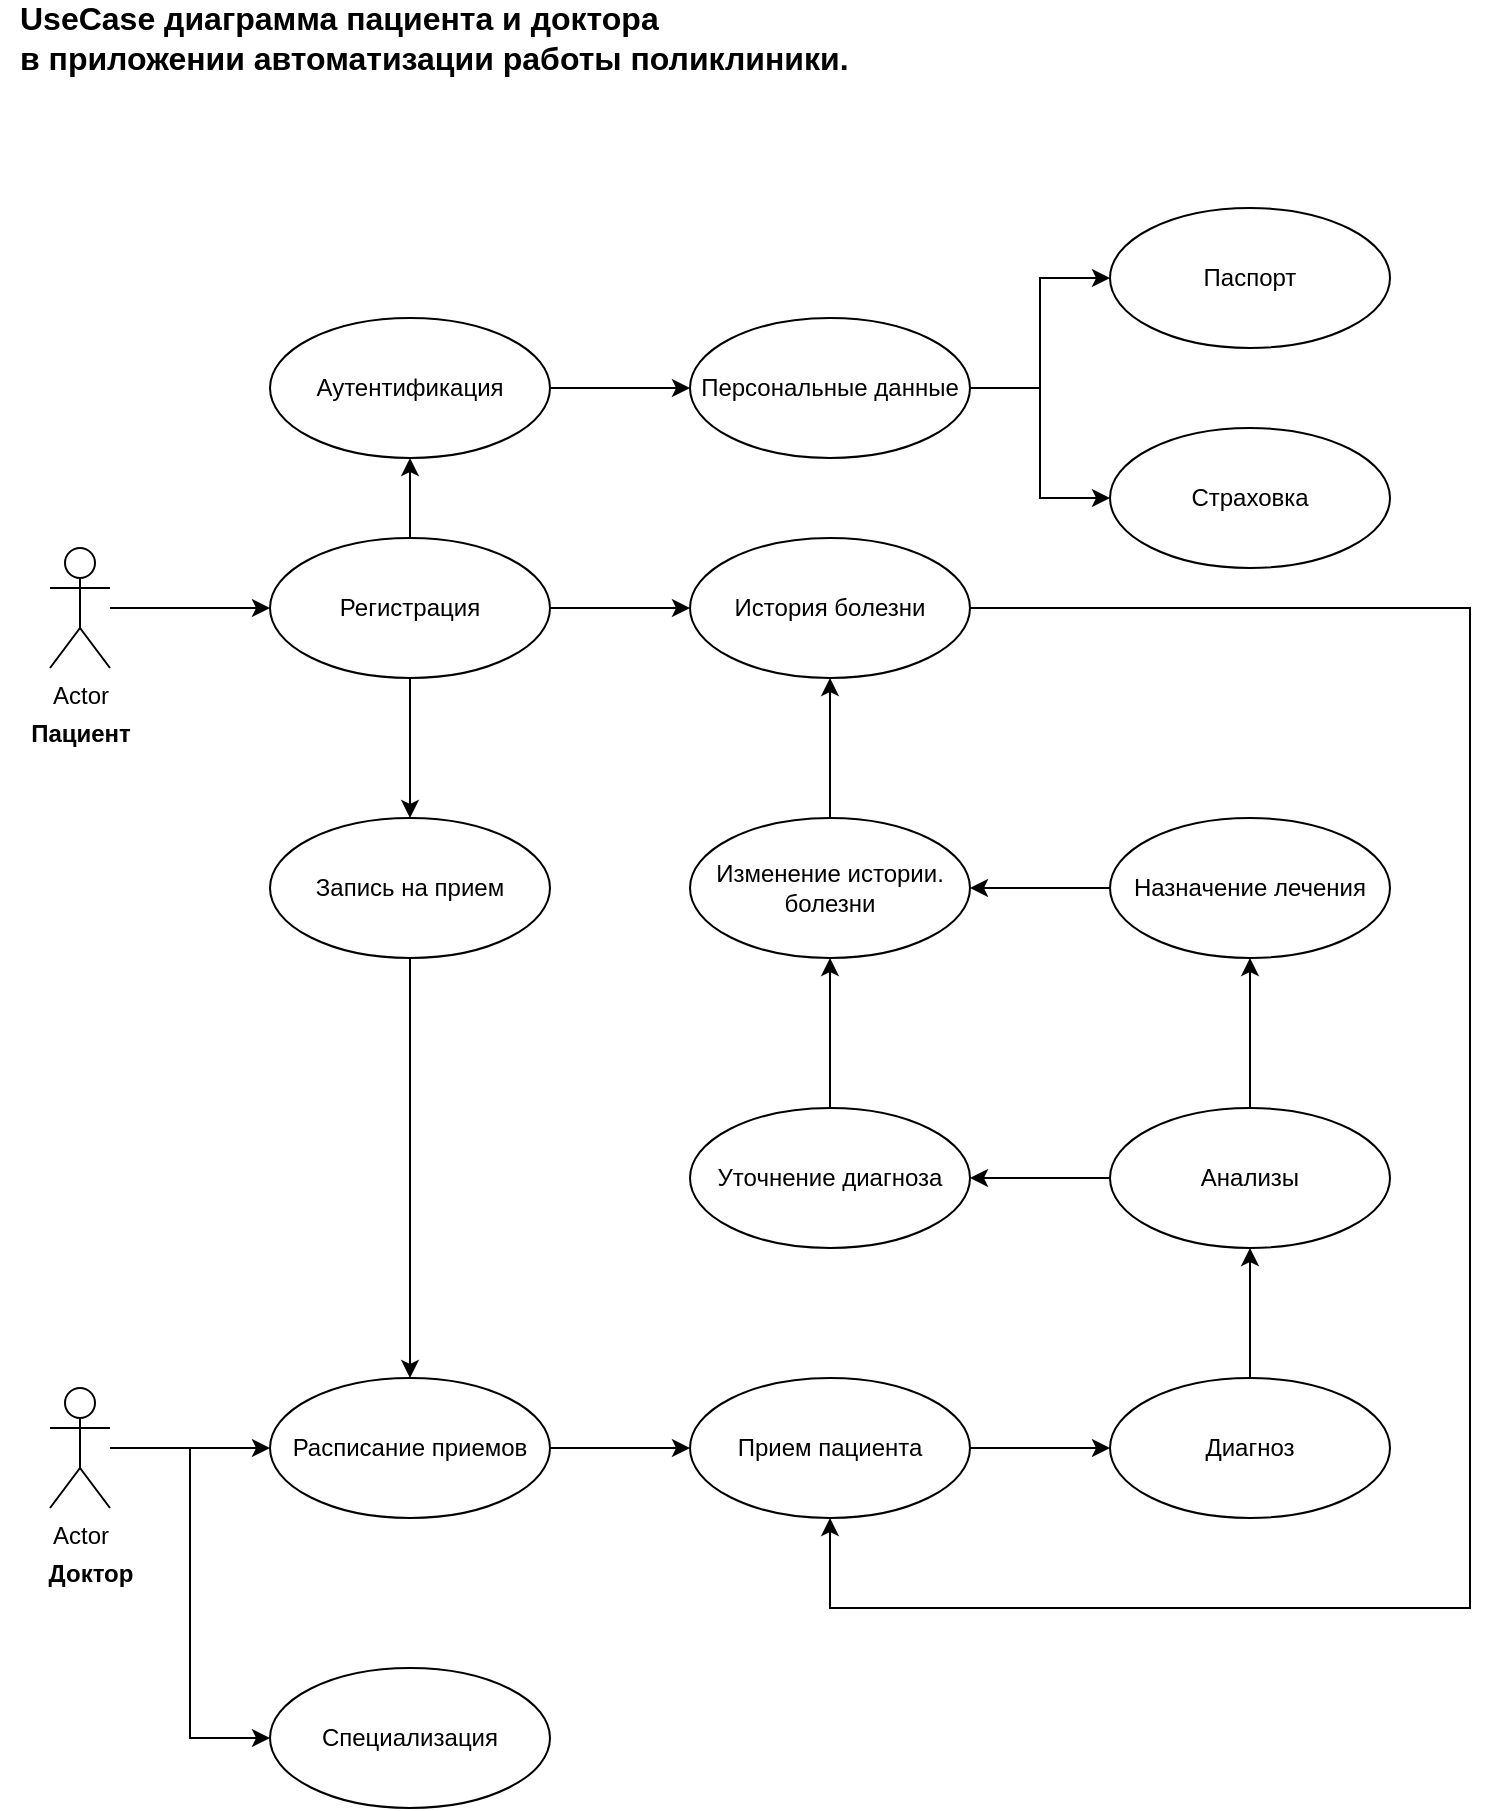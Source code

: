 <mxfile version="22.1.2" type="device" pages="2">
  <diagram name="Страница — 1" id="QPFRv3C3b8ydQwGVWbm1">
    <mxGraphModel dx="1224" dy="1120" grid="1" gridSize="10" guides="1" tooltips="1" connect="1" arrows="1" fold="1" page="1" pageScale="1" pageWidth="827" pageHeight="1169" math="0" shadow="0">
      <root>
        <mxCell id="0" />
        <mxCell id="1" parent="0" />
        <mxCell id="_H-ZOeBm3y4erVnzRHaN-31" value="" style="edgeStyle=orthogonalEdgeStyle;rounded=0;orthogonalLoop=1;jettySize=auto;html=1;" edge="1" parent="1" source="_H-ZOeBm3y4erVnzRHaN-1" target="_H-ZOeBm3y4erVnzRHaN-13">
          <mxGeometry relative="1" as="geometry" />
        </mxCell>
        <mxCell id="_H-ZOeBm3y4erVnzRHaN-36" value="" style="edgeStyle=orthogonalEdgeStyle;rounded=0;orthogonalLoop=1;jettySize=auto;html=1;" edge="1" parent="1" source="_H-ZOeBm3y4erVnzRHaN-1" target="_H-ZOeBm3y4erVnzRHaN-12">
          <mxGeometry relative="1" as="geometry" />
        </mxCell>
        <mxCell id="_H-ZOeBm3y4erVnzRHaN-39" value="" style="edgeStyle=orthogonalEdgeStyle;rounded=0;orthogonalLoop=1;jettySize=auto;html=1;" edge="1" parent="1" source="_H-ZOeBm3y4erVnzRHaN-1" target="_H-ZOeBm3y4erVnzRHaN-10">
          <mxGeometry relative="1" as="geometry" />
        </mxCell>
        <mxCell id="_H-ZOeBm3y4erVnzRHaN-1" value="Регистрация" style="ellipse;whiteSpace=wrap;html=1;" vertex="1" parent="1">
          <mxGeometry x="180" y="315" width="140" height="70" as="geometry" />
        </mxCell>
        <mxCell id="_H-ZOeBm3y4erVnzRHaN-29" value="" style="edgeStyle=orthogonalEdgeStyle;rounded=0;orthogonalLoop=1;jettySize=auto;html=1;" edge="1" parent="1" source="_H-ZOeBm3y4erVnzRHaN-2" target="_H-ZOeBm3y4erVnzRHaN-1">
          <mxGeometry relative="1" as="geometry" />
        </mxCell>
        <mxCell id="_H-ZOeBm3y4erVnzRHaN-2" value="Actor" style="shape=umlActor;verticalLabelPosition=bottom;verticalAlign=top;html=1;movable=1;resizable=1;rotatable=1;deletable=1;editable=1;locked=0;connectable=1;" vertex="1" parent="1">
          <mxGeometry x="70" y="320" width="30" height="60" as="geometry" />
        </mxCell>
        <mxCell id="_H-ZOeBm3y4erVnzRHaN-40" style="edgeStyle=orthogonalEdgeStyle;rounded=0;orthogonalLoop=1;jettySize=auto;html=1;entryX=0;entryY=0.5;entryDx=0;entryDy=0;" edge="1" parent="1" source="_H-ZOeBm3y4erVnzRHaN-3" target="_H-ZOeBm3y4erVnzRHaN-22">
          <mxGeometry relative="1" as="geometry" />
        </mxCell>
        <mxCell id="_H-ZOeBm3y4erVnzRHaN-41" style="edgeStyle=orthogonalEdgeStyle;rounded=0;orthogonalLoop=1;jettySize=auto;html=1;entryX=0;entryY=0.5;entryDx=0;entryDy=0;" edge="1" parent="1" source="_H-ZOeBm3y4erVnzRHaN-3" target="_H-ZOeBm3y4erVnzRHaN-26">
          <mxGeometry relative="1" as="geometry" />
        </mxCell>
        <mxCell id="_H-ZOeBm3y4erVnzRHaN-3" value="Actor" style="shape=umlActor;verticalLabelPosition=bottom;verticalAlign=top;html=1;" vertex="1" parent="1">
          <mxGeometry x="70" y="740" width="30" height="60" as="geometry" />
        </mxCell>
        <mxCell id="_H-ZOeBm3y4erVnzRHaN-5" value="&lt;div style=&quot;font-size: 16px;&quot;&gt;&lt;span style=&quot;background-color: initial; font-size: 16px;&quot;&gt;UseCase диаграмма пациента и доктора&amp;nbsp;&lt;/span&gt;&lt;/div&gt;&lt;div style=&quot;font-size: 16px;&quot;&gt;&lt;span style=&quot;background-color: initial; font-size: 16px;&quot;&gt;в приложении автоматизации работы поликлиники.&lt;/span&gt;&lt;/div&gt;" style="text;align=left;fontStyle=1;verticalAlign=middle;spacingLeft=3;spacingRight=3;strokeColor=none;rotatable=0;points=[[0,0.5],[1,0.5]];portConstraint=eastwest;html=1;fontSize=16;" vertex="1" parent="1">
          <mxGeometry x="50" y="50" width="690" height="30" as="geometry" />
        </mxCell>
        <mxCell id="_H-ZOeBm3y4erVnzRHaN-56" style="edgeStyle=orthogonalEdgeStyle;rounded=0;orthogonalLoop=1;jettySize=auto;html=1;" edge="1" parent="1" source="_H-ZOeBm3y4erVnzRHaN-10" target="_H-ZOeBm3y4erVnzRHaN-26">
          <mxGeometry relative="1" as="geometry" />
        </mxCell>
        <mxCell id="_H-ZOeBm3y4erVnzRHaN-10" value="Запись на прием" style="ellipse;whiteSpace=wrap;html=1;" vertex="1" parent="1">
          <mxGeometry x="180" y="455" width="140" height="70" as="geometry" />
        </mxCell>
        <mxCell id="_H-ZOeBm3y4erVnzRHaN-57" style="edgeStyle=orthogonalEdgeStyle;rounded=0;orthogonalLoop=1;jettySize=auto;html=1;entryX=0.5;entryY=1;entryDx=0;entryDy=0;exitX=1;exitY=0.5;exitDx=0;exitDy=0;" edge="1" parent="1" source="_H-ZOeBm3y4erVnzRHaN-12" target="_H-ZOeBm3y4erVnzRHaN-23">
          <mxGeometry relative="1" as="geometry">
            <Array as="points">
              <mxPoint x="780" y="350" />
              <mxPoint x="780" y="850" />
              <mxPoint x="460" y="850" />
            </Array>
          </mxGeometry>
        </mxCell>
        <mxCell id="_H-ZOeBm3y4erVnzRHaN-12" value="История болезни" style="ellipse;whiteSpace=wrap;html=1;" vertex="1" parent="1">
          <mxGeometry x="390" y="315" width="140" height="70" as="geometry" />
        </mxCell>
        <mxCell id="_H-ZOeBm3y4erVnzRHaN-32" value="" style="edgeStyle=orthogonalEdgeStyle;rounded=0;orthogonalLoop=1;jettySize=auto;html=1;" edge="1" parent="1" source="_H-ZOeBm3y4erVnzRHaN-13" target="_H-ZOeBm3y4erVnzRHaN-14">
          <mxGeometry relative="1" as="geometry" />
        </mxCell>
        <mxCell id="_H-ZOeBm3y4erVnzRHaN-13" value="Аутентификация" style="ellipse;whiteSpace=wrap;html=1;" vertex="1" parent="1">
          <mxGeometry x="180" y="205" width="140" height="70" as="geometry" />
        </mxCell>
        <mxCell id="_H-ZOeBm3y4erVnzRHaN-34" style="edgeStyle=orthogonalEdgeStyle;rounded=0;orthogonalLoop=1;jettySize=auto;html=1;entryX=0;entryY=0.5;entryDx=0;entryDy=0;" edge="1" parent="1" source="_H-ZOeBm3y4erVnzRHaN-14" target="_H-ZOeBm3y4erVnzRHaN-16">
          <mxGeometry relative="1" as="geometry" />
        </mxCell>
        <mxCell id="_H-ZOeBm3y4erVnzRHaN-35" style="edgeStyle=orthogonalEdgeStyle;rounded=0;orthogonalLoop=1;jettySize=auto;html=1;entryX=0;entryY=0.5;entryDx=0;entryDy=0;" edge="1" parent="1" source="_H-ZOeBm3y4erVnzRHaN-14" target="_H-ZOeBm3y4erVnzRHaN-15">
          <mxGeometry relative="1" as="geometry" />
        </mxCell>
        <mxCell id="_H-ZOeBm3y4erVnzRHaN-14" value="Персональные данные" style="ellipse;whiteSpace=wrap;html=1;" vertex="1" parent="1">
          <mxGeometry x="390" y="205" width="140" height="70" as="geometry" />
        </mxCell>
        <mxCell id="_H-ZOeBm3y4erVnzRHaN-15" value="Паспорт" style="ellipse;whiteSpace=wrap;html=1;" vertex="1" parent="1">
          <mxGeometry x="600" y="150" width="140" height="70" as="geometry" />
        </mxCell>
        <mxCell id="_H-ZOeBm3y4erVnzRHaN-16" value="Страховка" style="ellipse;whiteSpace=wrap;html=1;" vertex="1" parent="1">
          <mxGeometry x="600" y="260" width="140" height="70" as="geometry" />
        </mxCell>
        <mxCell id="_H-ZOeBm3y4erVnzRHaN-38" value="" style="edgeStyle=orthogonalEdgeStyle;rounded=0;orthogonalLoop=1;jettySize=auto;html=1;" edge="1" parent="1" source="_H-ZOeBm3y4erVnzRHaN-17" target="_H-ZOeBm3y4erVnzRHaN-12">
          <mxGeometry relative="1" as="geometry" />
        </mxCell>
        <mxCell id="_H-ZOeBm3y4erVnzRHaN-17" value="Изменение истории. болезни" style="ellipse;whiteSpace=wrap;html=1;" vertex="1" parent="1">
          <mxGeometry x="390" y="455" width="140" height="70" as="geometry" />
        </mxCell>
        <mxCell id="_H-ZOeBm3y4erVnzRHaN-54" value="" style="edgeStyle=orthogonalEdgeStyle;rounded=0;orthogonalLoop=1;jettySize=auto;html=1;" edge="1" parent="1" source="_H-ZOeBm3y4erVnzRHaN-18" target="_H-ZOeBm3y4erVnzRHaN-17">
          <mxGeometry relative="1" as="geometry" />
        </mxCell>
        <mxCell id="_H-ZOeBm3y4erVnzRHaN-18" value="Назначение лечения" style="ellipse;whiteSpace=wrap;html=1;" vertex="1" parent="1">
          <mxGeometry x="600" y="455" width="140" height="70" as="geometry" />
        </mxCell>
        <mxCell id="_H-ZOeBm3y4erVnzRHaN-52" value="" style="edgeStyle=orthogonalEdgeStyle;rounded=0;orthogonalLoop=1;jettySize=auto;html=1;" edge="1" parent="1" source="_H-ZOeBm3y4erVnzRHaN-19" target="_H-ZOeBm3y4erVnzRHaN-25">
          <mxGeometry relative="1" as="geometry" />
        </mxCell>
        <mxCell id="_H-ZOeBm3y4erVnzRHaN-19" value="Диагноз" style="ellipse;whiteSpace=wrap;html=1;" vertex="1" parent="1">
          <mxGeometry x="600" y="735" width="140" height="70" as="geometry" />
        </mxCell>
        <mxCell id="_H-ZOeBm3y4erVnzRHaN-22" value="Специализация" style="ellipse;whiteSpace=wrap;html=1;" vertex="1" parent="1">
          <mxGeometry x="180" y="880" width="140" height="70" as="geometry" />
        </mxCell>
        <mxCell id="_H-ZOeBm3y4erVnzRHaN-55" value="" style="edgeStyle=orthogonalEdgeStyle;rounded=0;orthogonalLoop=1;jettySize=auto;html=1;" edge="1" parent="1" source="_H-ZOeBm3y4erVnzRHaN-23" target="_H-ZOeBm3y4erVnzRHaN-19">
          <mxGeometry relative="1" as="geometry" />
        </mxCell>
        <mxCell id="_H-ZOeBm3y4erVnzRHaN-23" value="Прием пациента" style="ellipse;whiteSpace=wrap;html=1;" vertex="1" parent="1">
          <mxGeometry x="390" y="735" width="140" height="70" as="geometry" />
        </mxCell>
        <mxCell id="_H-ZOeBm3y4erVnzRHaN-51" style="edgeStyle=orthogonalEdgeStyle;rounded=0;orthogonalLoop=1;jettySize=auto;html=1;entryX=0.5;entryY=1;entryDx=0;entryDy=0;" edge="1" parent="1" source="_H-ZOeBm3y4erVnzRHaN-24" target="_H-ZOeBm3y4erVnzRHaN-17">
          <mxGeometry relative="1" as="geometry" />
        </mxCell>
        <mxCell id="_H-ZOeBm3y4erVnzRHaN-24" value="Уточнение диагноза" style="ellipse;whiteSpace=wrap;html=1;" vertex="1" parent="1">
          <mxGeometry x="390" y="600" width="140" height="70" as="geometry" />
        </mxCell>
        <mxCell id="_H-ZOeBm3y4erVnzRHaN-48" value="" style="edgeStyle=orthogonalEdgeStyle;rounded=0;orthogonalLoop=1;jettySize=auto;html=1;" edge="1" parent="1" source="_H-ZOeBm3y4erVnzRHaN-25" target="_H-ZOeBm3y4erVnzRHaN-24">
          <mxGeometry relative="1" as="geometry" />
        </mxCell>
        <mxCell id="_H-ZOeBm3y4erVnzRHaN-53" value="" style="edgeStyle=orthogonalEdgeStyle;rounded=0;orthogonalLoop=1;jettySize=auto;html=1;" edge="1" parent="1" source="_H-ZOeBm3y4erVnzRHaN-25" target="_H-ZOeBm3y4erVnzRHaN-18">
          <mxGeometry relative="1" as="geometry" />
        </mxCell>
        <mxCell id="_H-ZOeBm3y4erVnzRHaN-25" value="Анализы" style="ellipse;whiteSpace=wrap;html=1;" vertex="1" parent="1">
          <mxGeometry x="600" y="600" width="140" height="70" as="geometry" />
        </mxCell>
        <mxCell id="_H-ZOeBm3y4erVnzRHaN-27" value="" style="edgeStyle=orthogonalEdgeStyle;rounded=0;orthogonalLoop=1;jettySize=auto;html=1;" edge="1" parent="1" source="_H-ZOeBm3y4erVnzRHaN-26" target="_H-ZOeBm3y4erVnzRHaN-23">
          <mxGeometry relative="1" as="geometry" />
        </mxCell>
        <mxCell id="_H-ZOeBm3y4erVnzRHaN-26" value="Расписание приемов" style="ellipse;whiteSpace=wrap;html=1;" vertex="1" parent="1">
          <mxGeometry x="180" y="735" width="140" height="70" as="geometry" />
        </mxCell>
        <mxCell id="_H-ZOeBm3y4erVnzRHaN-60" value="Пациент" style="text;align=center;fontStyle=1;verticalAlign=middle;spacingLeft=3;spacingRight=3;strokeColor=none;rotatable=0;points=[[0,0.5],[1,0.5]];portConstraint=eastwest;html=1;" vertex="1" parent="1">
          <mxGeometry x="45" y="400" width="80" height="26" as="geometry" />
        </mxCell>
        <mxCell id="_H-ZOeBm3y4erVnzRHaN-61" value="Доктор" style="text;align=center;fontStyle=1;verticalAlign=middle;spacingLeft=3;spacingRight=3;strokeColor=none;rotatable=0;points=[[0,0.5],[1,0.5]];portConstraint=eastwest;html=1;" vertex="1" parent="1">
          <mxGeometry x="50" y="820" width="80" height="26" as="geometry" />
        </mxCell>
      </root>
    </mxGraphModel>
  </diagram>
  <diagram id="cfOoqoUvWlrpperqNcya" name="Страница — 2">
    <mxGraphModel dx="510" dy="467" grid="1" gridSize="10" guides="1" tooltips="1" connect="1" arrows="1" fold="1" page="1" pageScale="1" pageWidth="827" pageHeight="1169" math="0" shadow="0">
      <root>
        <mxCell id="0" />
        <mxCell id="1" parent="0" />
        <mxCell id="HIO7FuC0G_7oxviD3BaJ-1" value="ERD домена приложения автоматизации работы поликлиники" style="text;align=left;fontStyle=1;verticalAlign=middle;spacingLeft=3;spacingRight=3;strokeColor=none;rotatable=0;points=[[0,0.5],[1,0.5]];portConstraint=eastwest;html=1;fontSize=16;" vertex="1" parent="1">
          <mxGeometry x="40" y="50" width="520" height="30" as="geometry" />
        </mxCell>
      </root>
    </mxGraphModel>
  </diagram>
</mxfile>
